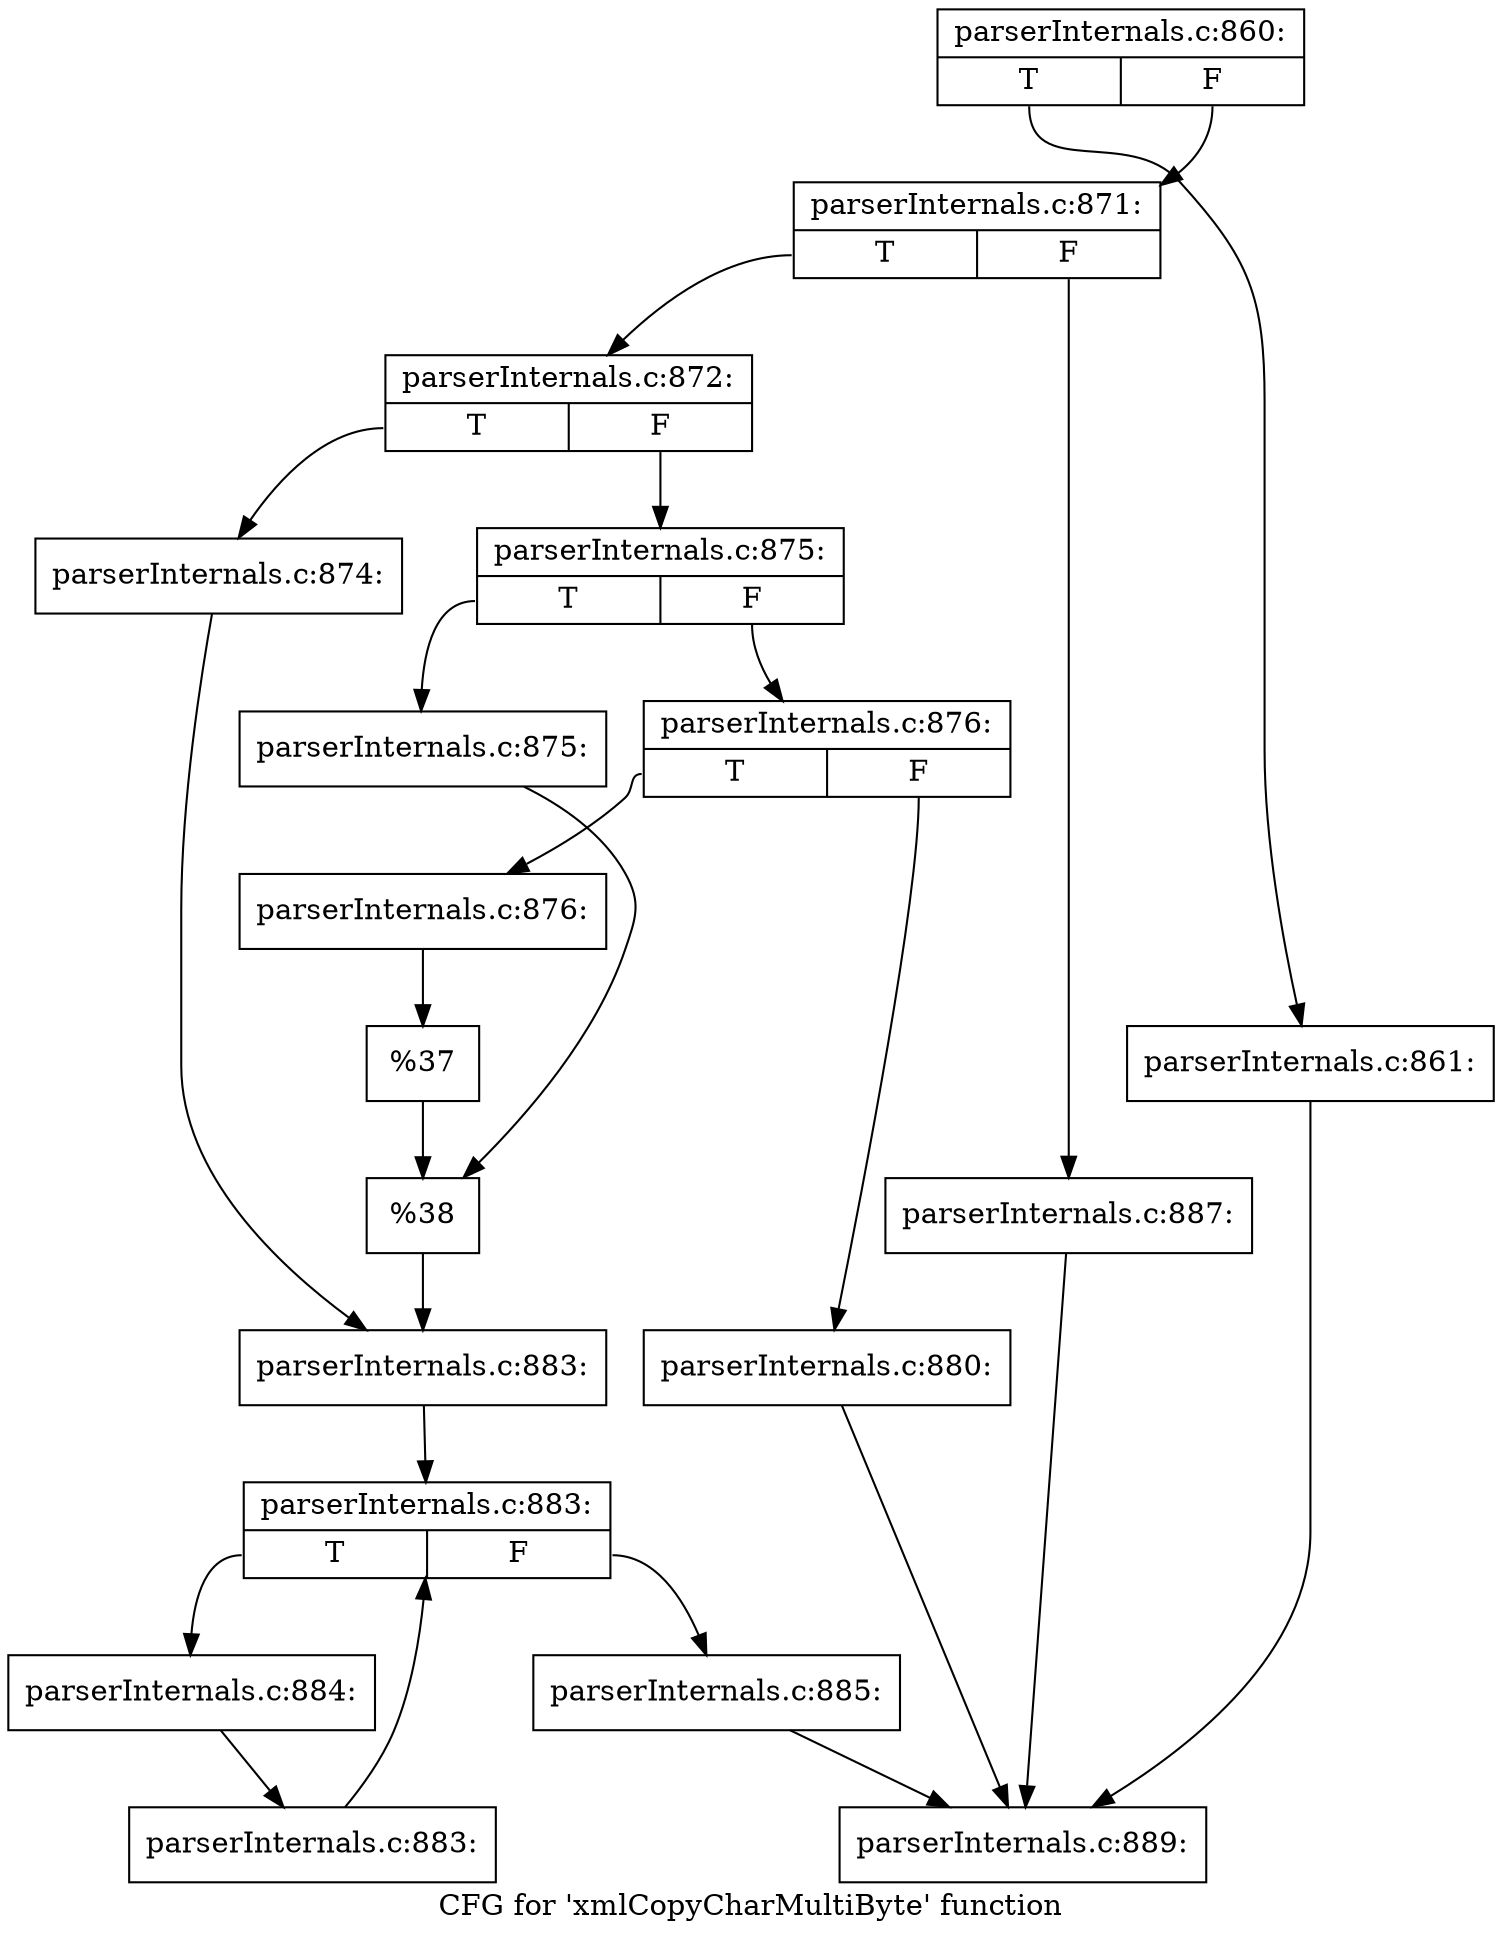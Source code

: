 digraph "CFG for 'xmlCopyCharMultiByte' function" {
	label="CFG for 'xmlCopyCharMultiByte' function";

	Node0x4ee6640 [shape=record,label="{parserInternals.c:860:|{<s0>T|<s1>F}}"];
	Node0x4ee6640:s0 -> Node0x4ee3e00;
	Node0x4ee6640:s1 -> Node0x4ee3e50;
	Node0x4ee3e00 [shape=record,label="{parserInternals.c:861:}"];
	Node0x4ee3e00 -> Node0x4ee6970;
	Node0x4ee3e50 [shape=record,label="{parserInternals.c:871:|{<s0>T|<s1>F}}"];
	Node0x4ee3e50:s0 -> Node0x4ef2250;
	Node0x4ee3e50:s1 -> Node0x4ef22a0;
	Node0x4ef2250 [shape=record,label="{parserInternals.c:872:|{<s0>T|<s1>F}}"];
	Node0x4ef2250:s0 -> Node0x4ef2cb0;
	Node0x4ef2250:s1 -> Node0x4ef2d50;
	Node0x4ef2cb0 [shape=record,label="{parserInternals.c:874:}"];
	Node0x4ef2cb0 -> Node0x4ef2d00;
	Node0x4ef2d50 [shape=record,label="{parserInternals.c:875:|{<s0>T|<s1>F}}"];
	Node0x4ef2d50:s0 -> Node0x4ef3810;
	Node0x4ef2d50:s1 -> Node0x4ef38b0;
	Node0x4ef3810 [shape=record,label="{parserInternals.c:875:}"];
	Node0x4ef3810 -> Node0x4ef3860;
	Node0x4ef38b0 [shape=record,label="{parserInternals.c:876:|{<s0>T|<s1>F}}"];
	Node0x4ef38b0:s0 -> Node0x4ef4370;
	Node0x4ef38b0:s1 -> Node0x4ef4410;
	Node0x4ef4370 [shape=record,label="{parserInternals.c:876:}"];
	Node0x4ef4370 -> Node0x4ef43c0;
	Node0x4ef4410 [shape=record,label="{parserInternals.c:880:}"];
	Node0x4ef4410 -> Node0x4ee6970;
	Node0x4ef43c0 [shape=record,label="{%37}"];
	Node0x4ef43c0 -> Node0x4ef3860;
	Node0x4ef3860 [shape=record,label="{%38}"];
	Node0x4ef3860 -> Node0x4ef2d00;
	Node0x4ef2d00 [shape=record,label="{parserInternals.c:883:}"];
	Node0x4ef2d00 -> Node0x4ef5640;
	Node0x4ef5640 [shape=record,label="{parserInternals.c:883:|{<s0>T|<s1>F}}"];
	Node0x4ef5640:s0 -> Node0x4ef5920;
	Node0x4ef5640:s1 -> Node0x4ef55b0;
	Node0x4ef5920 [shape=record,label="{parserInternals.c:884:}"];
	Node0x4ef5920 -> Node0x4ef5890;
	Node0x4ef5890 [shape=record,label="{parserInternals.c:883:}"];
	Node0x4ef5890 -> Node0x4ef5640;
	Node0x4ef55b0 [shape=record,label="{parserInternals.c:885:}"];
	Node0x4ef55b0 -> Node0x4ee6970;
	Node0x4ef22a0 [shape=record,label="{parserInternals.c:887:}"];
	Node0x4ef22a0 -> Node0x4ee6970;
	Node0x4ee6970 [shape=record,label="{parserInternals.c:889:}"];
}
